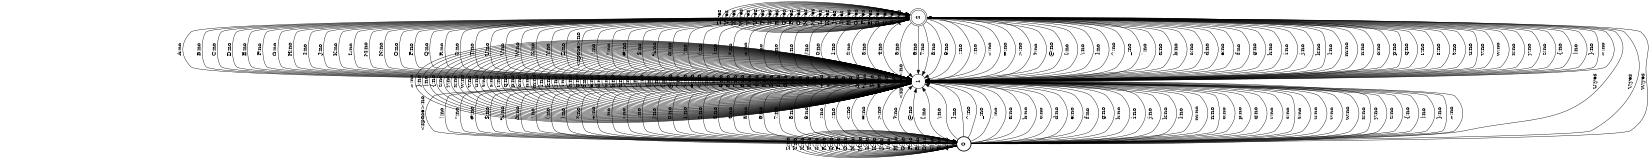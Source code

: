 digraph FST {
rankdir = LR;
size = "8.5,11";
label = "";
center = 1;
orientation = Landscape;
ranksep = "0.4";
nodesep = "0.25";
0 [label = "0", shape = circle, style = bold, fontsize = 14]
	0 -> 1 [label = "<space>:no", fontsize = 14];
	0 -> 1 [label = "!:no", fontsize = 14];
	0 -> 1 [label = "\":no", fontsize = 14];
	0 -> 1 [label = "#:no", fontsize = 14];
	0 -> 1 [label = "$:no", fontsize = 14];
	0 -> 1 [label = "%:no", fontsize = 14];
	0 -> 1 [label = "&:no", fontsize = 14];
	0 -> 1 [label = "':no", fontsize = 14];
	0 -> 1 [label = "(:no", fontsize = 14];
	0 -> 1 [label = "):no", fontsize = 14];
	0 -> 1 [label = "*:no", fontsize = 14];
	0 -> 1 [label = "+:no", fontsize = 14];
	0 -> 1 [label = ",:no", fontsize = 14];
	0 -> 1 [label = "-:no", fontsize = 14];
	0 -> 1 [label = ".:no", fontsize = 14];
	0 -> 1 [label = "/:no", fontsize = 14];
	0 -> 1 [label = "0:no", fontsize = 14];
	0 -> 1 [label = "1:no", fontsize = 14];
	0 -> 1 [label = "2:no", fontsize = 14];
	0 -> 1 [label = "3:no", fontsize = 14];
	0 -> 1 [label = "4:no", fontsize = 14];
	0 -> 1 [label = "5:no", fontsize = 14];
	0 -> 1 [label = "6:no", fontsize = 14];
	0 -> 1 [label = "7:no", fontsize = 14];
	0 -> 1 [label = "8:no", fontsize = 14];
	0 -> 1 [label = "9:no", fontsize = 14];
	0 -> 1 [label = "::no", fontsize = 14];
	0 -> 1 [label = ";:no", fontsize = 14];
	0 -> 1 [label = "<:no", fontsize = 14];
	0 -> 1 [label = "=:no", fontsize = 14];
	0 -> 1 [label = ">:no", fontsize = 14];
	0 -> 1 [label = "?:no", fontsize = 14];
	0 -> 1 [label = "@:no", fontsize = 14];
	0 -> 0 [label = "A:no", fontsize = 14];
	0 -> 0 [label = "B:no", fontsize = 14];
	0 -> 0 [label = "C:no", fontsize = 14];
	0 -> 0 [label = "D:no", fontsize = 14];
	0 -> 0 [label = "E:no", fontsize = 14];
	0 -> 0 [label = "F:no", fontsize = 14];
	0 -> 0 [label = "G:no", fontsize = 14];
	0 -> 0 [label = "H:no", fontsize = 14];
	0 -> 0 [label = "I:no", fontsize = 14];
	0 -> 0 [label = "J:no", fontsize = 14];
	0 -> 0 [label = "K:no", fontsize = 14];
	0 -> 0 [label = "L:no", fontsize = 14];
	0 -> 0 [label = "M:no", fontsize = 14];
	0 -> 0 [label = "N:no", fontsize = 14];
	0 -> 0 [label = "O:no", fontsize = 14];
	0 -> 0 [label = "P:no", fontsize = 14];
	0 -> 0 [label = "Q:no", fontsize = 14];
	0 -> 0 [label = "R:no", fontsize = 14];
	0 -> 0 [label = "S:no", fontsize = 14];
	0 -> 0 [label = "T:no", fontsize = 14];
	0 -> 2 [label = "U:yes", fontsize = 14];
	0 -> 2 [label = "V:yes", fontsize = 14];
	0 -> 2 [label = "W:yes", fontsize = 14];
	0 -> 0 [label = "X:no", fontsize = 14];
	0 -> 0 [label = "Y:no", fontsize = 14];
	0 -> 0 [label = "Z:no", fontsize = 14];
	0 -> 1 [label = "[:no", fontsize = 14];
	0 -> 1 [label = "\\:no", fontsize = 14];
	0 -> 1 [label = "]:no", fontsize = 14];
	0 -> 1 [label = "^:no", fontsize = 14];
	0 -> 1 [label = "_:no", fontsize = 14];
	0 -> 1 [label = "`:no", fontsize = 14];
	0 -> 1 [label = "a:no", fontsize = 14];
	0 -> 1 [label = "b:no", fontsize = 14];
	0 -> 1 [label = "c:no", fontsize = 14];
	0 -> 1 [label = "d:no", fontsize = 14];
	0 -> 1 [label = "e:no", fontsize = 14];
	0 -> 1 [label = "f:no", fontsize = 14];
	0 -> 1 [label = "g:no", fontsize = 14];
	0 -> 1 [label = "h:no", fontsize = 14];
	0 -> 1 [label = "i:no", fontsize = 14];
	0 -> 1 [label = "j:no", fontsize = 14];
	0 -> 1 [label = "k:no", fontsize = 14];
	0 -> 1 [label = "l:no", fontsize = 14];
	0 -> 1 [label = "m:no", fontsize = 14];
	0 -> 1 [label = "n:no", fontsize = 14];
	0 -> 1 [label = "o:no", fontsize = 14];
	0 -> 1 [label = "p:no", fontsize = 14];
	0 -> 1 [label = "q:no", fontsize = 14];
	0 -> 1 [label = "r:no", fontsize = 14];
	0 -> 1 [label = "s:no", fontsize = 14];
	0 -> 1 [label = "t:no", fontsize = 14];
	0 -> 1 [label = "u:no", fontsize = 14];
	0 -> 1 [label = "v:no", fontsize = 14];
	0 -> 1 [label = "w:no", fontsize = 14];
	0 -> 1 [label = "x:no", fontsize = 14];
	0 -> 1 [label = "y:no", fontsize = 14];
	0 -> 1 [label = "z:no", fontsize = 14];
	0 -> 1 [label = "{:no", fontsize = 14];
	0 -> 1 [label = "|:no", fontsize = 14];
	0 -> 1 [label = "}:no", fontsize = 14];
	0 -> 1 [label = "~:no", fontsize = 14];
1 [label = "1", shape = circle, style = solid, fontsize = 14]
	1 -> 1 [label = "<space>:no", fontsize = 14];
	1 -> 1 [label = "!:no", fontsize = 14];
	1 -> 1 [label = "\":no", fontsize = 14];
	1 -> 1 [label = "#:no", fontsize = 14];
	1 -> 1 [label = "$:no", fontsize = 14];
	1 -> 1 [label = "%:no", fontsize = 14];
	1 -> 1 [label = "&:no", fontsize = 14];
	1 -> 1 [label = "':no", fontsize = 14];
	1 -> 1 [label = "(:no", fontsize = 14];
	1 -> 1 [label = "):no", fontsize = 14];
	1 -> 1 [label = "*:no", fontsize = 14];
	1 -> 1 [label = "+:no", fontsize = 14];
	1 -> 1 [label = ",:no", fontsize = 14];
	1 -> 1 [label = "-:no", fontsize = 14];
	1 -> 1 [label = ".:no", fontsize = 14];
	1 -> 1 [label = "/:no", fontsize = 14];
	1 -> 1 [label = "0:no", fontsize = 14];
	1 -> 1 [label = "1:no", fontsize = 14];
	1 -> 1 [label = "2:no", fontsize = 14];
	1 -> 1 [label = "3:no", fontsize = 14];
	1 -> 1 [label = "4:no", fontsize = 14];
	1 -> 1 [label = "5:no", fontsize = 14];
	1 -> 1 [label = "6:no", fontsize = 14];
	1 -> 1 [label = "7:no", fontsize = 14];
	1 -> 1 [label = "8:no", fontsize = 14];
	1 -> 1 [label = "9:no", fontsize = 14];
	1 -> 1 [label = "::no", fontsize = 14];
	1 -> 1 [label = ";:no", fontsize = 14];
	1 -> 1 [label = "<:no", fontsize = 14];
	1 -> 1 [label = "=:no", fontsize = 14];
	1 -> 1 [label = ">:no", fontsize = 14];
	1 -> 1 [label = "?:no", fontsize = 14];
	1 -> 1 [label = "@:no", fontsize = 14];
	1 -> 2 [label = "A:no", fontsize = 14];
	1 -> 2 [label = "B:no", fontsize = 14];
	1 -> 2 [label = "C:no", fontsize = 14];
	1 -> 2 [label = "D:no", fontsize = 14];
	1 -> 2 [label = "E:no", fontsize = 14];
	1 -> 2 [label = "F:no", fontsize = 14];
	1 -> 2 [label = "G:no", fontsize = 14];
	1 -> 2 [label = "H:no", fontsize = 14];
	1 -> 2 [label = "I:no", fontsize = 14];
	1 -> 2 [label = "J:no", fontsize = 14];
	1 -> 2 [label = "K:no", fontsize = 14];
	1 -> 2 [label = "L:no", fontsize = 14];
	1 -> 2 [label = "M:no", fontsize = 14];
	1 -> 2 [label = "N:no", fontsize = 14];
	1 -> 2 [label = "O:no", fontsize = 14];
	1 -> 2 [label = "P:no", fontsize = 14];
	1 -> 2 [label = "Q:no", fontsize = 14];
	1 -> 2 [label = "R:no", fontsize = 14];
	1 -> 2 [label = "S:no", fontsize = 14];
	1 -> 2 [label = "T:no", fontsize = 14];
	1 -> 2 [label = "U:no", fontsize = 14];
	1 -> 2 [label = "V:no", fontsize = 14];
	1 -> 2 [label = "W:no", fontsize = 14];
	1 -> 2 [label = "X:no", fontsize = 14];
	1 -> 2 [label = "Y:no", fontsize = 14];
	1 -> 2 [label = "Z:no", fontsize = 14];
	1 -> 1 [label = "[:no", fontsize = 14];
	1 -> 1 [label = "\\:no", fontsize = 14];
	1 -> 1 [label = "]:no", fontsize = 14];
	1 -> 1 [label = "^:no", fontsize = 14];
	1 -> 1 [label = "_:no", fontsize = 14];
	1 -> 1 [label = "`:no", fontsize = 14];
	1 -> 1 [label = "a:no", fontsize = 14];
	1 -> 1 [label = "b:no", fontsize = 14];
	1 -> 1 [label = "c:no", fontsize = 14];
	1 -> 1 [label = "d:no", fontsize = 14];
	1 -> 1 [label = "e:no", fontsize = 14];
	1 -> 1 [label = "f:no", fontsize = 14];
	1 -> 1 [label = "g:no", fontsize = 14];
	1 -> 1 [label = "h:no", fontsize = 14];
	1 -> 1 [label = "i:no", fontsize = 14];
	1 -> 1 [label = "j:no", fontsize = 14];
	1 -> 1 [label = "k:no", fontsize = 14];
	1 -> 1 [label = "l:no", fontsize = 14];
	1 -> 1 [label = "m:no", fontsize = 14];
	1 -> 1 [label = "n:no", fontsize = 14];
	1 -> 1 [label = "o:no", fontsize = 14];
	1 -> 1 [label = "p:no", fontsize = 14];
	1 -> 1 [label = "q:no", fontsize = 14];
	1 -> 1 [label = "r:no", fontsize = 14];
	1 -> 1 [label = "s:no", fontsize = 14];
	1 -> 1 [label = "t:no", fontsize = 14];
	1 -> 1 [label = "u:no", fontsize = 14];
	1 -> 1 [label = "v:no", fontsize = 14];
	1 -> 1 [label = "w:no", fontsize = 14];
	1 -> 1 [label = "x:no", fontsize = 14];
	1 -> 1 [label = "y:no", fontsize = 14];
	1 -> 1 [label = "z:no", fontsize = 14];
	1 -> 1 [label = "{:no", fontsize = 14];
	1 -> 1 [label = "|:no", fontsize = 14];
	1 -> 1 [label = "}:no", fontsize = 14];
	1 -> 1 [label = "~:no", fontsize = 14];
2 [label = "2", shape = doublecircle, style = solid, fontsize = 14]
	2 -> 1 [label = "<space>:no", fontsize = 14];
	2 -> 1 [label = "!:no", fontsize = 14];
	2 -> 1 [label = "\":no", fontsize = 14];
	2 -> 1 [label = "#:no", fontsize = 14];
	2 -> 1 [label = "$:no", fontsize = 14];
	2 -> 1 [label = "%:no", fontsize = 14];
	2 -> 1 [label = "&:no", fontsize = 14];
	2 -> 1 [label = "':no", fontsize = 14];
	2 -> 1 [label = "(:no", fontsize = 14];
	2 -> 1 [label = "):no", fontsize = 14];
	2 -> 1 [label = "*:no", fontsize = 14];
	2 -> 1 [label = "+:no", fontsize = 14];
	2 -> 1 [label = ",:no", fontsize = 14];
	2 -> 1 [label = "-:no", fontsize = 14];
	2 -> 1 [label = ".:no", fontsize = 14];
	2 -> 1 [label = "/:no", fontsize = 14];
	2 -> 1 [label = "0:no", fontsize = 14];
	2 -> 1 [label = "1:no", fontsize = 14];
	2 -> 1 [label = "2:no", fontsize = 14];
	2 -> 1 [label = "3:no", fontsize = 14];
	2 -> 1 [label = "4:no", fontsize = 14];
	2 -> 1 [label = "5:no", fontsize = 14];
	2 -> 1 [label = "6:no", fontsize = 14];
	2 -> 1 [label = "7:no", fontsize = 14];
	2 -> 1 [label = "8:no", fontsize = 14];
	2 -> 1 [label = "9:no", fontsize = 14];
	2 -> 1 [label = "::no", fontsize = 14];
	2 -> 1 [label = ";:no", fontsize = 14];
	2 -> 1 [label = "<:no", fontsize = 14];
	2 -> 1 [label = "=:no", fontsize = 14];
	2 -> 1 [label = ">:no", fontsize = 14];
	2 -> 1 [label = "?:no", fontsize = 14];
	2 -> 1 [label = "@:no", fontsize = 14];
	2 -> 2 [label = "A:yes", fontsize = 14];
	2 -> 2 [label = "B:yes", fontsize = 14];
	2 -> 2 [label = "C:yes", fontsize = 14];
	2 -> 2 [label = "D:yes", fontsize = 14];
	2 -> 2 [label = "E:yes", fontsize = 14];
	2 -> 2 [label = "F:yes", fontsize = 14];
	2 -> 2 [label = "G:yes", fontsize = 14];
	2 -> 2 [label = "H:yes", fontsize = 14];
	2 -> 2 [label = "I:yes", fontsize = 14];
	2 -> 2 [label = "J:yes", fontsize = 14];
	2 -> 2 [label = "K:yes", fontsize = 14];
	2 -> 2 [label = "L:yes", fontsize = 14];
	2 -> 2 [label = "M:yes", fontsize = 14];
	2 -> 2 [label = "N:yes", fontsize = 14];
	2 -> 2 [label = "O:yes", fontsize = 14];
	2 -> 2 [label = "P:yes", fontsize = 14];
	2 -> 2 [label = "Q:yes", fontsize = 14];
	2 -> 2 [label = "R:yes", fontsize = 14];
	2 -> 2 [label = "S:yes", fontsize = 14];
	2 -> 2 [label = "T:yes", fontsize = 14];
	2 -> 2 [label = "U:yes", fontsize = 14];
	2 -> 2 [label = "V:yes", fontsize = 14];
	2 -> 2 [label = "W:yes", fontsize = 14];
	2 -> 2 [label = "X:yes", fontsize = 14];
	2 -> 2 [label = "Y:yes", fontsize = 14];
	2 -> 2 [label = "Z:yes", fontsize = 14];
	2 -> 1 [label = "[:no", fontsize = 14];
	2 -> 1 [label = "\\:no", fontsize = 14];
	2 -> 1 [label = "]:no", fontsize = 14];
	2 -> 1 [label = "^:no", fontsize = 14];
	2 -> 1 [label = "_:no", fontsize = 14];
	2 -> 1 [label = "`:no", fontsize = 14];
	2 -> 1 [label = "a:no", fontsize = 14];
	2 -> 1 [label = "b:no", fontsize = 14];
	2 -> 1 [label = "c:no", fontsize = 14];
	2 -> 1 [label = "d:no", fontsize = 14];
	2 -> 1 [label = "e:no", fontsize = 14];
	2 -> 1 [label = "f:no", fontsize = 14];
	2 -> 1 [label = "g:no", fontsize = 14];
	2 -> 1 [label = "h:no", fontsize = 14];
	2 -> 1 [label = "i:no", fontsize = 14];
	2 -> 1 [label = "j:no", fontsize = 14];
	2 -> 1 [label = "k:no", fontsize = 14];
	2 -> 1 [label = "l:no", fontsize = 14];
	2 -> 1 [label = "m:no", fontsize = 14];
	2 -> 1 [label = "n:no", fontsize = 14];
	2 -> 1 [label = "o:no", fontsize = 14];
	2 -> 1 [label = "p:no", fontsize = 14];
	2 -> 1 [label = "q:no", fontsize = 14];
	2 -> 1 [label = "r:no", fontsize = 14];
	2 -> 1 [label = "s:no", fontsize = 14];
	2 -> 1 [label = "t:no", fontsize = 14];
	2 -> 1 [label = "u:no", fontsize = 14];
	2 -> 1 [label = "v:no", fontsize = 14];
	2 -> 1 [label = "w:no", fontsize = 14];
	2 -> 1 [label = "x:no", fontsize = 14];
	2 -> 1 [label = "y:no", fontsize = 14];
	2 -> 1 [label = "z:no", fontsize = 14];
	2 -> 1 [label = "{:no", fontsize = 14];
	2 -> 1 [label = "|:no", fontsize = 14];
	2 -> 1 [label = "}:no", fontsize = 14];
	2 -> 1 [label = "~:no", fontsize = 14];
}
